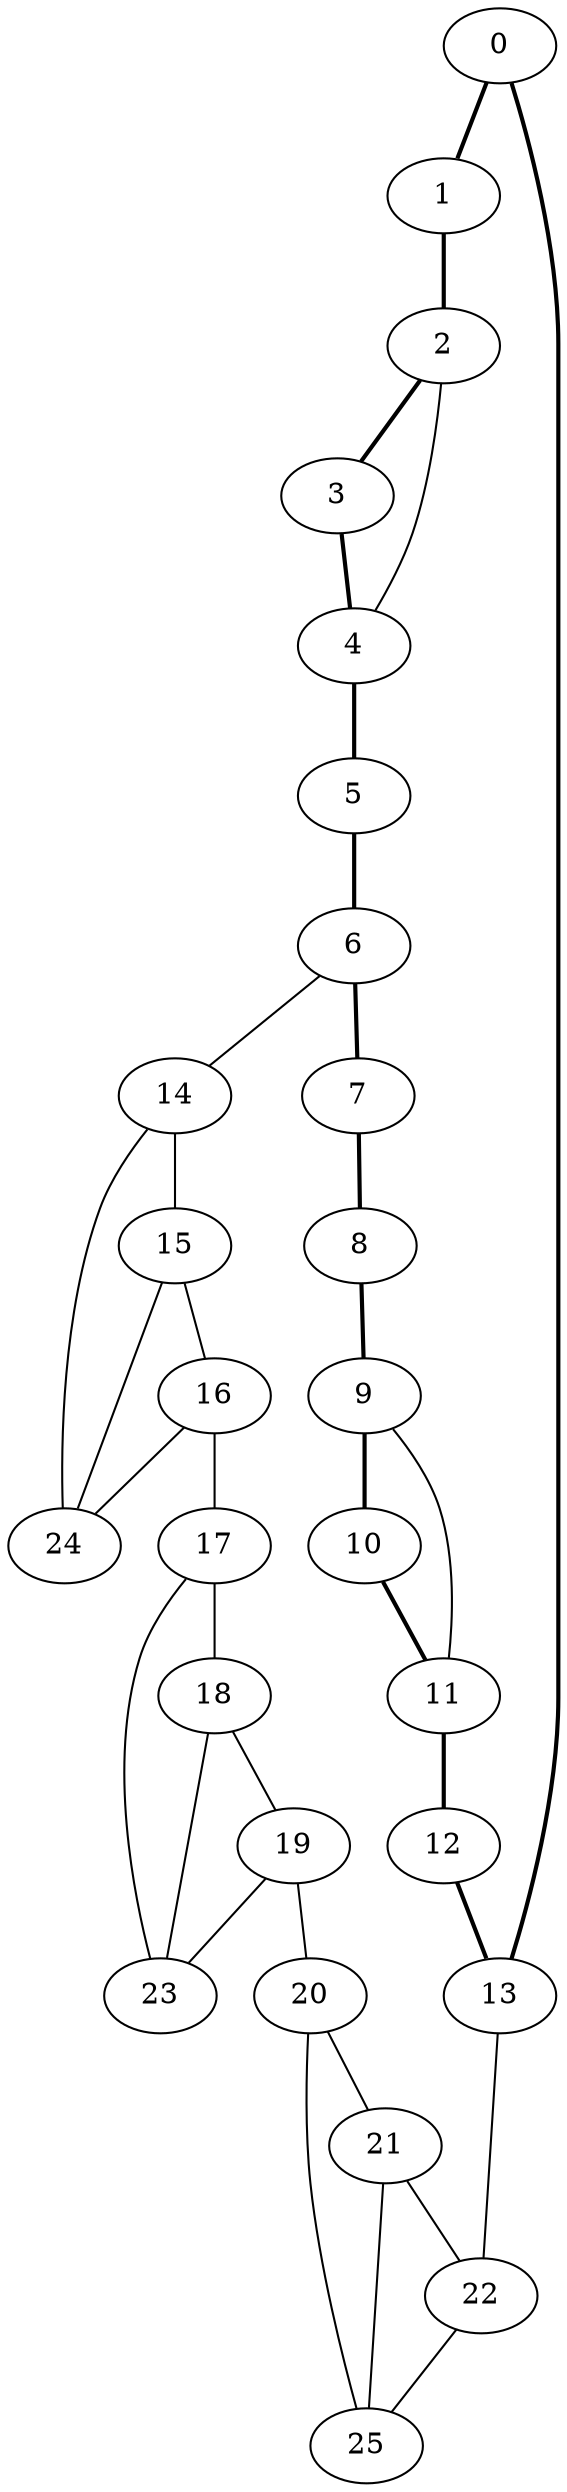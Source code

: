 //Inside of this graph isn't 3-connected
graph G {
0 [ pos = " 5.00,0.00!" ];
0 -- 1[style=bold];
0 -- 13[style=bold];
1 [ pos = " 4.50,2.17!" ];
1 -- 2[style=bold];
2 [ pos = " 3.12,3.91!" ];
2 -- 3[style=bold];
2 -- 4;
3 [ pos = " 1.11,4.87!" ];
3 -- 4[style=bold];
4 [ pos = " -1.11,4.87!" ];
4 -- 5[style=bold];
5 [ pos = " -3.12,3.91!" ];
5 -- 6[style=bold];
6 [ pos = " -4.50,2.17!" ];
6 -- 7[style=bold];
6 -- 14;
7 [ pos = " -5.00,0.00!" ];
7 -- 8[style=bold];
8 [ pos = " -4.50,-2.17!" ];
8 -- 9[style=bold];
9 [ pos = " -3.12,-3.91!" ];
9 -- 10[style=bold];
9 -- 11;
10 [ pos = " -1.11,-4.87!" ];
10 -- 11[style=bold];
11 [ pos = " 1.11,-4.87!" ];
11 -- 12[style=bold];
12 [ pos = " 3.12,-3.91!" ];
12 -- 13[style=bold];
13 [ pos = " 4.50,-2.17!" ];
13 -- 22;
14 -- 15;
14 -- 24;
15 -- 16;
15 -- 24;
16 -- 17;
16 -- 24;
17 -- 18;
17 -- 23;
18 -- 19;
18 -- 23;
19 -- 20;
19 -- 23;
20 -- 21;
20 -- 25;
21 -- 22;
21 -- 25;
22 -- 25;
}
